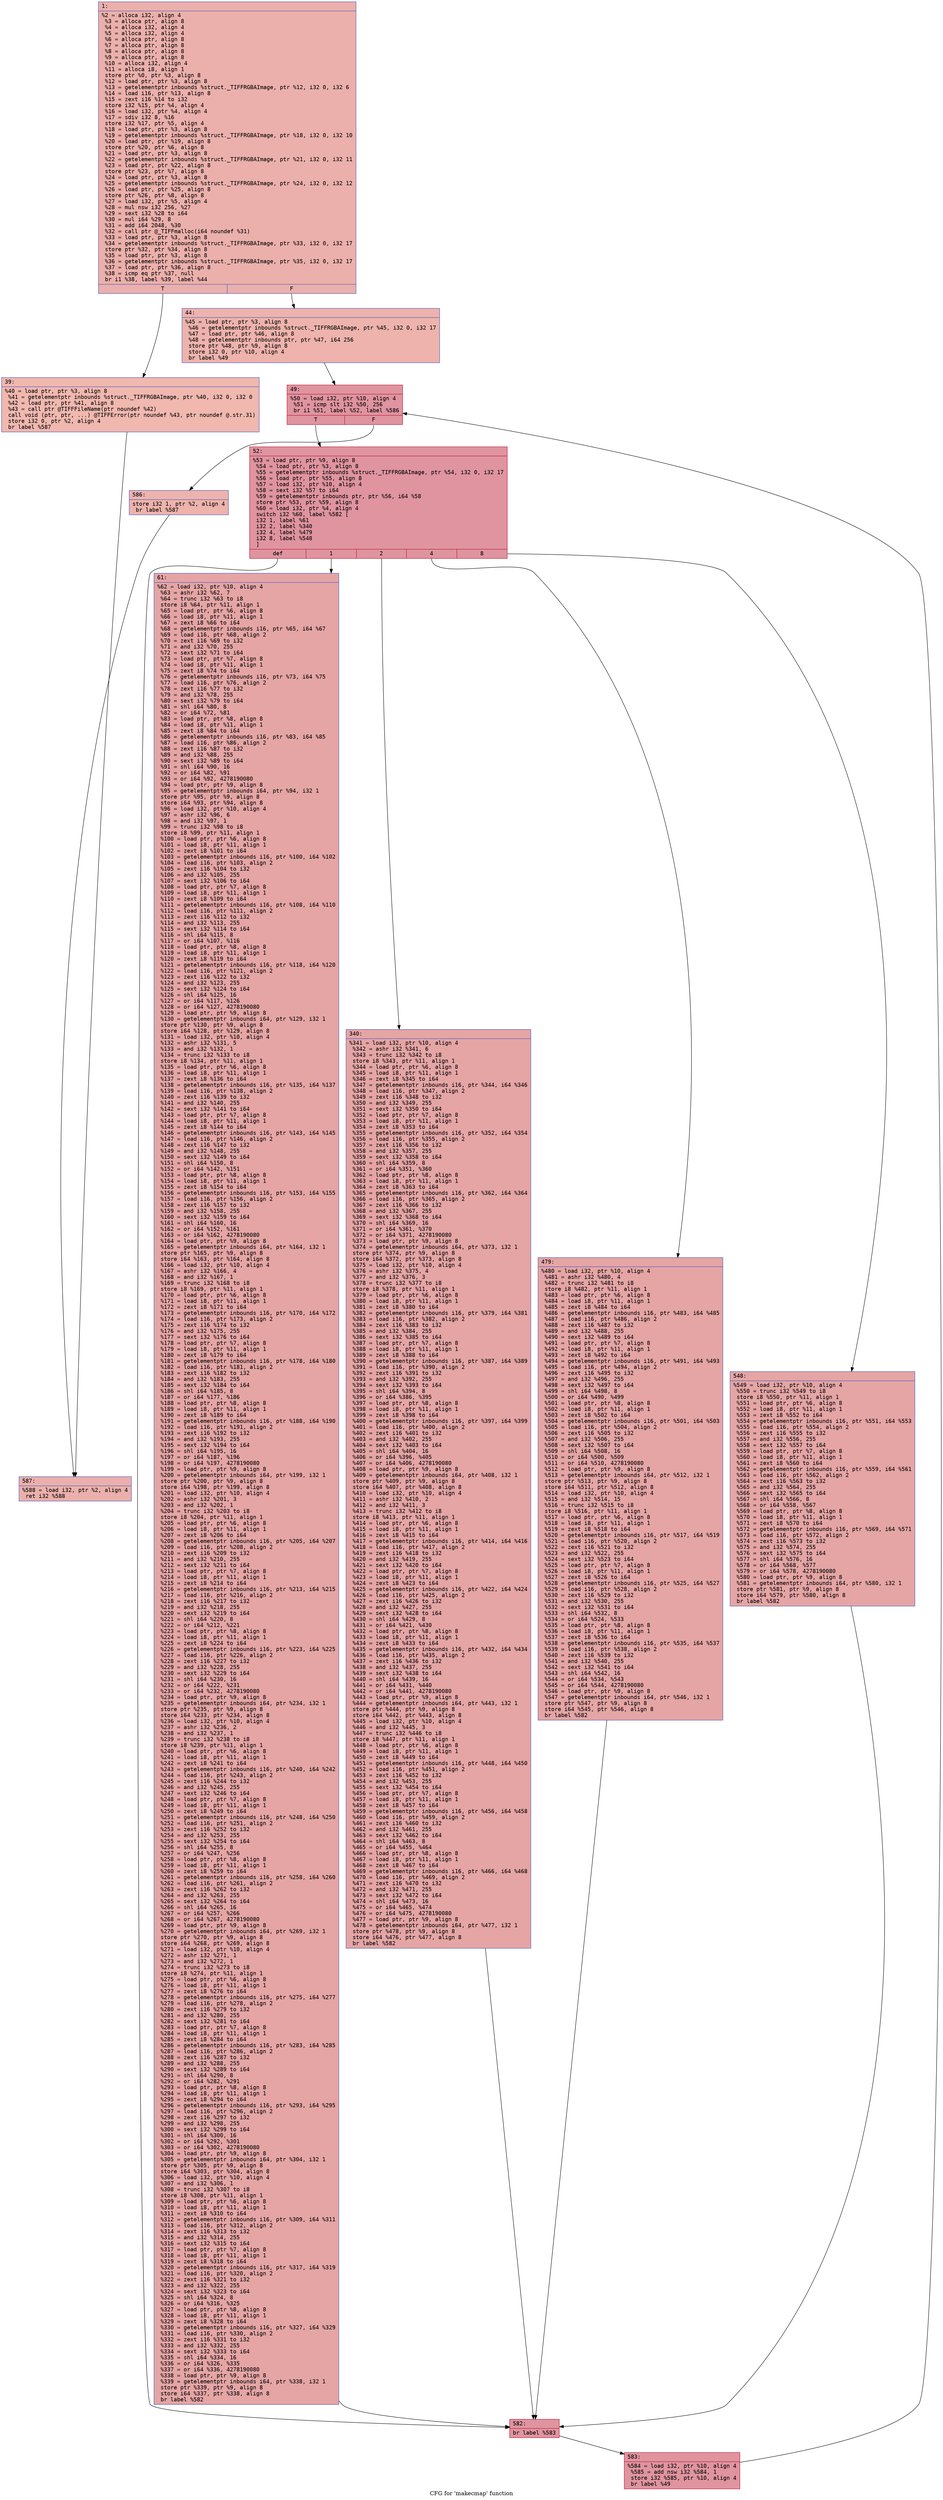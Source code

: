 digraph "CFG for 'makecmap' function" {
	label="CFG for 'makecmap' function";

	Node0x600002a25590 [shape=record,color="#3d50c3ff", style=filled, fillcolor="#d24b4070" fontname="Courier",label="{1:\l|  %2 = alloca i32, align 4\l  %3 = alloca ptr, align 8\l  %4 = alloca i32, align 4\l  %5 = alloca i32, align 4\l  %6 = alloca ptr, align 8\l  %7 = alloca ptr, align 8\l  %8 = alloca ptr, align 8\l  %9 = alloca ptr, align 8\l  %10 = alloca i32, align 4\l  %11 = alloca i8, align 1\l  store ptr %0, ptr %3, align 8\l  %12 = load ptr, ptr %3, align 8\l  %13 = getelementptr inbounds %struct._TIFFRGBAImage, ptr %12, i32 0, i32 6\l  %14 = load i16, ptr %13, align 8\l  %15 = zext i16 %14 to i32\l  store i32 %15, ptr %4, align 4\l  %16 = load i32, ptr %4, align 4\l  %17 = sdiv i32 8, %16\l  store i32 %17, ptr %5, align 4\l  %18 = load ptr, ptr %3, align 8\l  %19 = getelementptr inbounds %struct._TIFFRGBAImage, ptr %18, i32 0, i32 10\l  %20 = load ptr, ptr %19, align 8\l  store ptr %20, ptr %6, align 8\l  %21 = load ptr, ptr %3, align 8\l  %22 = getelementptr inbounds %struct._TIFFRGBAImage, ptr %21, i32 0, i32 11\l  %23 = load ptr, ptr %22, align 8\l  store ptr %23, ptr %7, align 8\l  %24 = load ptr, ptr %3, align 8\l  %25 = getelementptr inbounds %struct._TIFFRGBAImage, ptr %24, i32 0, i32 12\l  %26 = load ptr, ptr %25, align 8\l  store ptr %26, ptr %8, align 8\l  %27 = load i32, ptr %5, align 4\l  %28 = mul nsw i32 256, %27\l  %29 = sext i32 %28 to i64\l  %30 = mul i64 %29, 8\l  %31 = add i64 2048, %30\l  %32 = call ptr @_TIFFmalloc(i64 noundef %31)\l  %33 = load ptr, ptr %3, align 8\l  %34 = getelementptr inbounds %struct._TIFFRGBAImage, ptr %33, i32 0, i32 17\l  store ptr %32, ptr %34, align 8\l  %35 = load ptr, ptr %3, align 8\l  %36 = getelementptr inbounds %struct._TIFFRGBAImage, ptr %35, i32 0, i32 17\l  %37 = load ptr, ptr %36, align 8\l  %38 = icmp eq ptr %37, null\l  br i1 %38, label %39, label %44\l|{<s0>T|<s1>F}}"];
	Node0x600002a25590:s0 -> Node0x600002a255e0[tooltip="1 -> 39\nProbability 37.50%" ];
	Node0x600002a25590:s1 -> Node0x600002a25630[tooltip="1 -> 44\nProbability 62.50%" ];
	Node0x600002a255e0 [shape=record,color="#3d50c3ff", style=filled, fillcolor="#dc5d4a70" fontname="Courier",label="{39:\l|  %40 = load ptr, ptr %3, align 8\l  %41 = getelementptr inbounds %struct._TIFFRGBAImage, ptr %40, i32 0, i32 0\l  %42 = load ptr, ptr %41, align 8\l  %43 = call ptr @TIFFFileName(ptr noundef %42)\l  call void (ptr, ptr, ...) @TIFFError(ptr noundef %43, ptr noundef @.str.31)\l  store i32 0, ptr %2, align 4\l  br label %587\l}"];
	Node0x600002a255e0 -> Node0x600002a25950[tooltip="39 -> 587\nProbability 100.00%" ];
	Node0x600002a25630 [shape=record,color="#3d50c3ff", style=filled, fillcolor="#d6524470" fontname="Courier",label="{44:\l|  %45 = load ptr, ptr %3, align 8\l  %46 = getelementptr inbounds %struct._TIFFRGBAImage, ptr %45, i32 0, i32 17\l  %47 = load ptr, ptr %46, align 8\l  %48 = getelementptr inbounds ptr, ptr %47, i64 256\l  store ptr %48, ptr %9, align 8\l  store i32 0, ptr %10, align 4\l  br label %49\l}"];
	Node0x600002a25630 -> Node0x600002a25680[tooltip="44 -> 49\nProbability 100.00%" ];
	Node0x600002a25680 [shape=record,color="#b70d28ff", style=filled, fillcolor="#b70d2870" fontname="Courier",label="{49:\l|  %50 = load i32, ptr %10, align 4\l  %51 = icmp slt i32 %50, 256\l  br i1 %51, label %52, label %586\l|{<s0>T|<s1>F}}"];
	Node0x600002a25680:s0 -> Node0x600002a256d0[tooltip="49 -> 52\nProbability 96.88%" ];
	Node0x600002a25680:s1 -> Node0x600002a25900[tooltip="49 -> 586\nProbability 3.12%" ];
	Node0x600002a256d0 [shape=record,color="#b70d28ff", style=filled, fillcolor="#b70d2870" fontname="Courier",label="{52:\l|  %53 = load ptr, ptr %9, align 8\l  %54 = load ptr, ptr %3, align 8\l  %55 = getelementptr inbounds %struct._TIFFRGBAImage, ptr %54, i32 0, i32 17\l  %56 = load ptr, ptr %55, align 8\l  %57 = load i32, ptr %10, align 4\l  %58 = sext i32 %57 to i64\l  %59 = getelementptr inbounds ptr, ptr %56, i64 %58\l  store ptr %53, ptr %59, align 8\l  %60 = load i32, ptr %4, align 4\l  switch i32 %60, label %582 [\l    i32 1, label %61\l    i32 2, label %340\l    i32 4, label %479\l    i32 8, label %548\l  ]\l|{<s0>def|<s1>1|<s2>2|<s3>4|<s4>8}}"];
	Node0x600002a256d0:s0 -> Node0x600002a25860[tooltip="52 -> 582\nProbability 20.00%" ];
	Node0x600002a256d0:s1 -> Node0x600002a25720[tooltip="52 -> 61\nProbability 20.00%" ];
	Node0x600002a256d0:s2 -> Node0x600002a25770[tooltip="52 -> 340\nProbability 20.00%" ];
	Node0x600002a256d0:s3 -> Node0x600002a257c0[tooltip="52 -> 479\nProbability 20.00%" ];
	Node0x600002a256d0:s4 -> Node0x600002a25810[tooltip="52 -> 548\nProbability 20.00%" ];
	Node0x600002a25720 [shape=record,color="#3d50c3ff", style=filled, fillcolor="#c5333470" fontname="Courier",label="{61:\l|  %62 = load i32, ptr %10, align 4\l  %63 = ashr i32 %62, 7\l  %64 = trunc i32 %63 to i8\l  store i8 %64, ptr %11, align 1\l  %65 = load ptr, ptr %6, align 8\l  %66 = load i8, ptr %11, align 1\l  %67 = zext i8 %66 to i64\l  %68 = getelementptr inbounds i16, ptr %65, i64 %67\l  %69 = load i16, ptr %68, align 2\l  %70 = zext i16 %69 to i32\l  %71 = and i32 %70, 255\l  %72 = sext i32 %71 to i64\l  %73 = load ptr, ptr %7, align 8\l  %74 = load i8, ptr %11, align 1\l  %75 = zext i8 %74 to i64\l  %76 = getelementptr inbounds i16, ptr %73, i64 %75\l  %77 = load i16, ptr %76, align 2\l  %78 = zext i16 %77 to i32\l  %79 = and i32 %78, 255\l  %80 = sext i32 %79 to i64\l  %81 = shl i64 %80, 8\l  %82 = or i64 %72, %81\l  %83 = load ptr, ptr %8, align 8\l  %84 = load i8, ptr %11, align 1\l  %85 = zext i8 %84 to i64\l  %86 = getelementptr inbounds i16, ptr %83, i64 %85\l  %87 = load i16, ptr %86, align 2\l  %88 = zext i16 %87 to i32\l  %89 = and i32 %88, 255\l  %90 = sext i32 %89 to i64\l  %91 = shl i64 %90, 16\l  %92 = or i64 %82, %91\l  %93 = or i64 %92, 4278190080\l  %94 = load ptr, ptr %9, align 8\l  %95 = getelementptr inbounds i64, ptr %94, i32 1\l  store ptr %95, ptr %9, align 8\l  store i64 %93, ptr %94, align 8\l  %96 = load i32, ptr %10, align 4\l  %97 = ashr i32 %96, 6\l  %98 = and i32 %97, 1\l  %99 = trunc i32 %98 to i8\l  store i8 %99, ptr %11, align 1\l  %100 = load ptr, ptr %6, align 8\l  %101 = load i8, ptr %11, align 1\l  %102 = zext i8 %101 to i64\l  %103 = getelementptr inbounds i16, ptr %100, i64 %102\l  %104 = load i16, ptr %103, align 2\l  %105 = zext i16 %104 to i32\l  %106 = and i32 %105, 255\l  %107 = sext i32 %106 to i64\l  %108 = load ptr, ptr %7, align 8\l  %109 = load i8, ptr %11, align 1\l  %110 = zext i8 %109 to i64\l  %111 = getelementptr inbounds i16, ptr %108, i64 %110\l  %112 = load i16, ptr %111, align 2\l  %113 = zext i16 %112 to i32\l  %114 = and i32 %113, 255\l  %115 = sext i32 %114 to i64\l  %116 = shl i64 %115, 8\l  %117 = or i64 %107, %116\l  %118 = load ptr, ptr %8, align 8\l  %119 = load i8, ptr %11, align 1\l  %120 = zext i8 %119 to i64\l  %121 = getelementptr inbounds i16, ptr %118, i64 %120\l  %122 = load i16, ptr %121, align 2\l  %123 = zext i16 %122 to i32\l  %124 = and i32 %123, 255\l  %125 = sext i32 %124 to i64\l  %126 = shl i64 %125, 16\l  %127 = or i64 %117, %126\l  %128 = or i64 %127, 4278190080\l  %129 = load ptr, ptr %9, align 8\l  %130 = getelementptr inbounds i64, ptr %129, i32 1\l  store ptr %130, ptr %9, align 8\l  store i64 %128, ptr %129, align 8\l  %131 = load i32, ptr %10, align 4\l  %132 = ashr i32 %131, 5\l  %133 = and i32 %132, 1\l  %134 = trunc i32 %133 to i8\l  store i8 %134, ptr %11, align 1\l  %135 = load ptr, ptr %6, align 8\l  %136 = load i8, ptr %11, align 1\l  %137 = zext i8 %136 to i64\l  %138 = getelementptr inbounds i16, ptr %135, i64 %137\l  %139 = load i16, ptr %138, align 2\l  %140 = zext i16 %139 to i32\l  %141 = and i32 %140, 255\l  %142 = sext i32 %141 to i64\l  %143 = load ptr, ptr %7, align 8\l  %144 = load i8, ptr %11, align 1\l  %145 = zext i8 %144 to i64\l  %146 = getelementptr inbounds i16, ptr %143, i64 %145\l  %147 = load i16, ptr %146, align 2\l  %148 = zext i16 %147 to i32\l  %149 = and i32 %148, 255\l  %150 = sext i32 %149 to i64\l  %151 = shl i64 %150, 8\l  %152 = or i64 %142, %151\l  %153 = load ptr, ptr %8, align 8\l  %154 = load i8, ptr %11, align 1\l  %155 = zext i8 %154 to i64\l  %156 = getelementptr inbounds i16, ptr %153, i64 %155\l  %157 = load i16, ptr %156, align 2\l  %158 = zext i16 %157 to i32\l  %159 = and i32 %158, 255\l  %160 = sext i32 %159 to i64\l  %161 = shl i64 %160, 16\l  %162 = or i64 %152, %161\l  %163 = or i64 %162, 4278190080\l  %164 = load ptr, ptr %9, align 8\l  %165 = getelementptr inbounds i64, ptr %164, i32 1\l  store ptr %165, ptr %9, align 8\l  store i64 %163, ptr %164, align 8\l  %166 = load i32, ptr %10, align 4\l  %167 = ashr i32 %166, 4\l  %168 = and i32 %167, 1\l  %169 = trunc i32 %168 to i8\l  store i8 %169, ptr %11, align 1\l  %170 = load ptr, ptr %6, align 8\l  %171 = load i8, ptr %11, align 1\l  %172 = zext i8 %171 to i64\l  %173 = getelementptr inbounds i16, ptr %170, i64 %172\l  %174 = load i16, ptr %173, align 2\l  %175 = zext i16 %174 to i32\l  %176 = and i32 %175, 255\l  %177 = sext i32 %176 to i64\l  %178 = load ptr, ptr %7, align 8\l  %179 = load i8, ptr %11, align 1\l  %180 = zext i8 %179 to i64\l  %181 = getelementptr inbounds i16, ptr %178, i64 %180\l  %182 = load i16, ptr %181, align 2\l  %183 = zext i16 %182 to i32\l  %184 = and i32 %183, 255\l  %185 = sext i32 %184 to i64\l  %186 = shl i64 %185, 8\l  %187 = or i64 %177, %186\l  %188 = load ptr, ptr %8, align 8\l  %189 = load i8, ptr %11, align 1\l  %190 = zext i8 %189 to i64\l  %191 = getelementptr inbounds i16, ptr %188, i64 %190\l  %192 = load i16, ptr %191, align 2\l  %193 = zext i16 %192 to i32\l  %194 = and i32 %193, 255\l  %195 = sext i32 %194 to i64\l  %196 = shl i64 %195, 16\l  %197 = or i64 %187, %196\l  %198 = or i64 %197, 4278190080\l  %199 = load ptr, ptr %9, align 8\l  %200 = getelementptr inbounds i64, ptr %199, i32 1\l  store ptr %200, ptr %9, align 8\l  store i64 %198, ptr %199, align 8\l  %201 = load i32, ptr %10, align 4\l  %202 = ashr i32 %201, 3\l  %203 = and i32 %202, 1\l  %204 = trunc i32 %203 to i8\l  store i8 %204, ptr %11, align 1\l  %205 = load ptr, ptr %6, align 8\l  %206 = load i8, ptr %11, align 1\l  %207 = zext i8 %206 to i64\l  %208 = getelementptr inbounds i16, ptr %205, i64 %207\l  %209 = load i16, ptr %208, align 2\l  %210 = zext i16 %209 to i32\l  %211 = and i32 %210, 255\l  %212 = sext i32 %211 to i64\l  %213 = load ptr, ptr %7, align 8\l  %214 = load i8, ptr %11, align 1\l  %215 = zext i8 %214 to i64\l  %216 = getelementptr inbounds i16, ptr %213, i64 %215\l  %217 = load i16, ptr %216, align 2\l  %218 = zext i16 %217 to i32\l  %219 = and i32 %218, 255\l  %220 = sext i32 %219 to i64\l  %221 = shl i64 %220, 8\l  %222 = or i64 %212, %221\l  %223 = load ptr, ptr %8, align 8\l  %224 = load i8, ptr %11, align 1\l  %225 = zext i8 %224 to i64\l  %226 = getelementptr inbounds i16, ptr %223, i64 %225\l  %227 = load i16, ptr %226, align 2\l  %228 = zext i16 %227 to i32\l  %229 = and i32 %228, 255\l  %230 = sext i32 %229 to i64\l  %231 = shl i64 %230, 16\l  %232 = or i64 %222, %231\l  %233 = or i64 %232, 4278190080\l  %234 = load ptr, ptr %9, align 8\l  %235 = getelementptr inbounds i64, ptr %234, i32 1\l  store ptr %235, ptr %9, align 8\l  store i64 %233, ptr %234, align 8\l  %236 = load i32, ptr %10, align 4\l  %237 = ashr i32 %236, 2\l  %238 = and i32 %237, 1\l  %239 = trunc i32 %238 to i8\l  store i8 %239, ptr %11, align 1\l  %240 = load ptr, ptr %6, align 8\l  %241 = load i8, ptr %11, align 1\l  %242 = zext i8 %241 to i64\l  %243 = getelementptr inbounds i16, ptr %240, i64 %242\l  %244 = load i16, ptr %243, align 2\l  %245 = zext i16 %244 to i32\l  %246 = and i32 %245, 255\l  %247 = sext i32 %246 to i64\l  %248 = load ptr, ptr %7, align 8\l  %249 = load i8, ptr %11, align 1\l  %250 = zext i8 %249 to i64\l  %251 = getelementptr inbounds i16, ptr %248, i64 %250\l  %252 = load i16, ptr %251, align 2\l  %253 = zext i16 %252 to i32\l  %254 = and i32 %253, 255\l  %255 = sext i32 %254 to i64\l  %256 = shl i64 %255, 8\l  %257 = or i64 %247, %256\l  %258 = load ptr, ptr %8, align 8\l  %259 = load i8, ptr %11, align 1\l  %260 = zext i8 %259 to i64\l  %261 = getelementptr inbounds i16, ptr %258, i64 %260\l  %262 = load i16, ptr %261, align 2\l  %263 = zext i16 %262 to i32\l  %264 = and i32 %263, 255\l  %265 = sext i32 %264 to i64\l  %266 = shl i64 %265, 16\l  %267 = or i64 %257, %266\l  %268 = or i64 %267, 4278190080\l  %269 = load ptr, ptr %9, align 8\l  %270 = getelementptr inbounds i64, ptr %269, i32 1\l  store ptr %270, ptr %9, align 8\l  store i64 %268, ptr %269, align 8\l  %271 = load i32, ptr %10, align 4\l  %272 = ashr i32 %271, 1\l  %273 = and i32 %272, 1\l  %274 = trunc i32 %273 to i8\l  store i8 %274, ptr %11, align 1\l  %275 = load ptr, ptr %6, align 8\l  %276 = load i8, ptr %11, align 1\l  %277 = zext i8 %276 to i64\l  %278 = getelementptr inbounds i16, ptr %275, i64 %277\l  %279 = load i16, ptr %278, align 2\l  %280 = zext i16 %279 to i32\l  %281 = and i32 %280, 255\l  %282 = sext i32 %281 to i64\l  %283 = load ptr, ptr %7, align 8\l  %284 = load i8, ptr %11, align 1\l  %285 = zext i8 %284 to i64\l  %286 = getelementptr inbounds i16, ptr %283, i64 %285\l  %287 = load i16, ptr %286, align 2\l  %288 = zext i16 %287 to i32\l  %289 = and i32 %288, 255\l  %290 = sext i32 %289 to i64\l  %291 = shl i64 %290, 8\l  %292 = or i64 %282, %291\l  %293 = load ptr, ptr %8, align 8\l  %294 = load i8, ptr %11, align 1\l  %295 = zext i8 %294 to i64\l  %296 = getelementptr inbounds i16, ptr %293, i64 %295\l  %297 = load i16, ptr %296, align 2\l  %298 = zext i16 %297 to i32\l  %299 = and i32 %298, 255\l  %300 = sext i32 %299 to i64\l  %301 = shl i64 %300, 16\l  %302 = or i64 %292, %301\l  %303 = or i64 %302, 4278190080\l  %304 = load ptr, ptr %9, align 8\l  %305 = getelementptr inbounds i64, ptr %304, i32 1\l  store ptr %305, ptr %9, align 8\l  store i64 %303, ptr %304, align 8\l  %306 = load i32, ptr %10, align 4\l  %307 = and i32 %306, 1\l  %308 = trunc i32 %307 to i8\l  store i8 %308, ptr %11, align 1\l  %309 = load ptr, ptr %6, align 8\l  %310 = load i8, ptr %11, align 1\l  %311 = zext i8 %310 to i64\l  %312 = getelementptr inbounds i16, ptr %309, i64 %311\l  %313 = load i16, ptr %312, align 2\l  %314 = zext i16 %313 to i32\l  %315 = and i32 %314, 255\l  %316 = sext i32 %315 to i64\l  %317 = load ptr, ptr %7, align 8\l  %318 = load i8, ptr %11, align 1\l  %319 = zext i8 %318 to i64\l  %320 = getelementptr inbounds i16, ptr %317, i64 %319\l  %321 = load i16, ptr %320, align 2\l  %322 = zext i16 %321 to i32\l  %323 = and i32 %322, 255\l  %324 = sext i32 %323 to i64\l  %325 = shl i64 %324, 8\l  %326 = or i64 %316, %325\l  %327 = load ptr, ptr %8, align 8\l  %328 = load i8, ptr %11, align 1\l  %329 = zext i8 %328 to i64\l  %330 = getelementptr inbounds i16, ptr %327, i64 %329\l  %331 = load i16, ptr %330, align 2\l  %332 = zext i16 %331 to i32\l  %333 = and i32 %332, 255\l  %334 = sext i32 %333 to i64\l  %335 = shl i64 %334, 16\l  %336 = or i64 %326, %335\l  %337 = or i64 %336, 4278190080\l  %338 = load ptr, ptr %9, align 8\l  %339 = getelementptr inbounds i64, ptr %338, i32 1\l  store ptr %339, ptr %9, align 8\l  store i64 %337, ptr %338, align 8\l  br label %582\l}"];
	Node0x600002a25720 -> Node0x600002a25860[tooltip="61 -> 582\nProbability 100.00%" ];
	Node0x600002a25770 [shape=record,color="#3d50c3ff", style=filled, fillcolor="#c5333470" fontname="Courier",label="{340:\l|  %341 = load i32, ptr %10, align 4\l  %342 = ashr i32 %341, 6\l  %343 = trunc i32 %342 to i8\l  store i8 %343, ptr %11, align 1\l  %344 = load ptr, ptr %6, align 8\l  %345 = load i8, ptr %11, align 1\l  %346 = zext i8 %345 to i64\l  %347 = getelementptr inbounds i16, ptr %344, i64 %346\l  %348 = load i16, ptr %347, align 2\l  %349 = zext i16 %348 to i32\l  %350 = and i32 %349, 255\l  %351 = sext i32 %350 to i64\l  %352 = load ptr, ptr %7, align 8\l  %353 = load i8, ptr %11, align 1\l  %354 = zext i8 %353 to i64\l  %355 = getelementptr inbounds i16, ptr %352, i64 %354\l  %356 = load i16, ptr %355, align 2\l  %357 = zext i16 %356 to i32\l  %358 = and i32 %357, 255\l  %359 = sext i32 %358 to i64\l  %360 = shl i64 %359, 8\l  %361 = or i64 %351, %360\l  %362 = load ptr, ptr %8, align 8\l  %363 = load i8, ptr %11, align 1\l  %364 = zext i8 %363 to i64\l  %365 = getelementptr inbounds i16, ptr %362, i64 %364\l  %366 = load i16, ptr %365, align 2\l  %367 = zext i16 %366 to i32\l  %368 = and i32 %367, 255\l  %369 = sext i32 %368 to i64\l  %370 = shl i64 %369, 16\l  %371 = or i64 %361, %370\l  %372 = or i64 %371, 4278190080\l  %373 = load ptr, ptr %9, align 8\l  %374 = getelementptr inbounds i64, ptr %373, i32 1\l  store ptr %374, ptr %9, align 8\l  store i64 %372, ptr %373, align 8\l  %375 = load i32, ptr %10, align 4\l  %376 = ashr i32 %375, 4\l  %377 = and i32 %376, 3\l  %378 = trunc i32 %377 to i8\l  store i8 %378, ptr %11, align 1\l  %379 = load ptr, ptr %6, align 8\l  %380 = load i8, ptr %11, align 1\l  %381 = zext i8 %380 to i64\l  %382 = getelementptr inbounds i16, ptr %379, i64 %381\l  %383 = load i16, ptr %382, align 2\l  %384 = zext i16 %383 to i32\l  %385 = and i32 %384, 255\l  %386 = sext i32 %385 to i64\l  %387 = load ptr, ptr %7, align 8\l  %388 = load i8, ptr %11, align 1\l  %389 = zext i8 %388 to i64\l  %390 = getelementptr inbounds i16, ptr %387, i64 %389\l  %391 = load i16, ptr %390, align 2\l  %392 = zext i16 %391 to i32\l  %393 = and i32 %392, 255\l  %394 = sext i32 %393 to i64\l  %395 = shl i64 %394, 8\l  %396 = or i64 %386, %395\l  %397 = load ptr, ptr %8, align 8\l  %398 = load i8, ptr %11, align 1\l  %399 = zext i8 %398 to i64\l  %400 = getelementptr inbounds i16, ptr %397, i64 %399\l  %401 = load i16, ptr %400, align 2\l  %402 = zext i16 %401 to i32\l  %403 = and i32 %402, 255\l  %404 = sext i32 %403 to i64\l  %405 = shl i64 %404, 16\l  %406 = or i64 %396, %405\l  %407 = or i64 %406, 4278190080\l  %408 = load ptr, ptr %9, align 8\l  %409 = getelementptr inbounds i64, ptr %408, i32 1\l  store ptr %409, ptr %9, align 8\l  store i64 %407, ptr %408, align 8\l  %410 = load i32, ptr %10, align 4\l  %411 = ashr i32 %410, 2\l  %412 = and i32 %411, 3\l  %413 = trunc i32 %412 to i8\l  store i8 %413, ptr %11, align 1\l  %414 = load ptr, ptr %6, align 8\l  %415 = load i8, ptr %11, align 1\l  %416 = zext i8 %415 to i64\l  %417 = getelementptr inbounds i16, ptr %414, i64 %416\l  %418 = load i16, ptr %417, align 2\l  %419 = zext i16 %418 to i32\l  %420 = and i32 %419, 255\l  %421 = sext i32 %420 to i64\l  %422 = load ptr, ptr %7, align 8\l  %423 = load i8, ptr %11, align 1\l  %424 = zext i8 %423 to i64\l  %425 = getelementptr inbounds i16, ptr %422, i64 %424\l  %426 = load i16, ptr %425, align 2\l  %427 = zext i16 %426 to i32\l  %428 = and i32 %427, 255\l  %429 = sext i32 %428 to i64\l  %430 = shl i64 %429, 8\l  %431 = or i64 %421, %430\l  %432 = load ptr, ptr %8, align 8\l  %433 = load i8, ptr %11, align 1\l  %434 = zext i8 %433 to i64\l  %435 = getelementptr inbounds i16, ptr %432, i64 %434\l  %436 = load i16, ptr %435, align 2\l  %437 = zext i16 %436 to i32\l  %438 = and i32 %437, 255\l  %439 = sext i32 %438 to i64\l  %440 = shl i64 %439, 16\l  %441 = or i64 %431, %440\l  %442 = or i64 %441, 4278190080\l  %443 = load ptr, ptr %9, align 8\l  %444 = getelementptr inbounds i64, ptr %443, i32 1\l  store ptr %444, ptr %9, align 8\l  store i64 %442, ptr %443, align 8\l  %445 = load i32, ptr %10, align 4\l  %446 = and i32 %445, 3\l  %447 = trunc i32 %446 to i8\l  store i8 %447, ptr %11, align 1\l  %448 = load ptr, ptr %6, align 8\l  %449 = load i8, ptr %11, align 1\l  %450 = zext i8 %449 to i64\l  %451 = getelementptr inbounds i16, ptr %448, i64 %450\l  %452 = load i16, ptr %451, align 2\l  %453 = zext i16 %452 to i32\l  %454 = and i32 %453, 255\l  %455 = sext i32 %454 to i64\l  %456 = load ptr, ptr %7, align 8\l  %457 = load i8, ptr %11, align 1\l  %458 = zext i8 %457 to i64\l  %459 = getelementptr inbounds i16, ptr %456, i64 %458\l  %460 = load i16, ptr %459, align 2\l  %461 = zext i16 %460 to i32\l  %462 = and i32 %461, 255\l  %463 = sext i32 %462 to i64\l  %464 = shl i64 %463, 8\l  %465 = or i64 %455, %464\l  %466 = load ptr, ptr %8, align 8\l  %467 = load i8, ptr %11, align 1\l  %468 = zext i8 %467 to i64\l  %469 = getelementptr inbounds i16, ptr %466, i64 %468\l  %470 = load i16, ptr %469, align 2\l  %471 = zext i16 %470 to i32\l  %472 = and i32 %471, 255\l  %473 = sext i32 %472 to i64\l  %474 = shl i64 %473, 16\l  %475 = or i64 %465, %474\l  %476 = or i64 %475, 4278190080\l  %477 = load ptr, ptr %9, align 8\l  %478 = getelementptr inbounds i64, ptr %477, i32 1\l  store ptr %478, ptr %9, align 8\l  store i64 %476, ptr %477, align 8\l  br label %582\l}"];
	Node0x600002a25770 -> Node0x600002a25860[tooltip="340 -> 582\nProbability 100.00%" ];
	Node0x600002a257c0 [shape=record,color="#3d50c3ff", style=filled, fillcolor="#c5333470" fontname="Courier",label="{479:\l|  %480 = load i32, ptr %10, align 4\l  %481 = ashr i32 %480, 4\l  %482 = trunc i32 %481 to i8\l  store i8 %482, ptr %11, align 1\l  %483 = load ptr, ptr %6, align 8\l  %484 = load i8, ptr %11, align 1\l  %485 = zext i8 %484 to i64\l  %486 = getelementptr inbounds i16, ptr %483, i64 %485\l  %487 = load i16, ptr %486, align 2\l  %488 = zext i16 %487 to i32\l  %489 = and i32 %488, 255\l  %490 = sext i32 %489 to i64\l  %491 = load ptr, ptr %7, align 8\l  %492 = load i8, ptr %11, align 1\l  %493 = zext i8 %492 to i64\l  %494 = getelementptr inbounds i16, ptr %491, i64 %493\l  %495 = load i16, ptr %494, align 2\l  %496 = zext i16 %495 to i32\l  %497 = and i32 %496, 255\l  %498 = sext i32 %497 to i64\l  %499 = shl i64 %498, 8\l  %500 = or i64 %490, %499\l  %501 = load ptr, ptr %8, align 8\l  %502 = load i8, ptr %11, align 1\l  %503 = zext i8 %502 to i64\l  %504 = getelementptr inbounds i16, ptr %501, i64 %503\l  %505 = load i16, ptr %504, align 2\l  %506 = zext i16 %505 to i32\l  %507 = and i32 %506, 255\l  %508 = sext i32 %507 to i64\l  %509 = shl i64 %508, 16\l  %510 = or i64 %500, %509\l  %511 = or i64 %510, 4278190080\l  %512 = load ptr, ptr %9, align 8\l  %513 = getelementptr inbounds i64, ptr %512, i32 1\l  store ptr %513, ptr %9, align 8\l  store i64 %511, ptr %512, align 8\l  %514 = load i32, ptr %10, align 4\l  %515 = and i32 %514, 15\l  %516 = trunc i32 %515 to i8\l  store i8 %516, ptr %11, align 1\l  %517 = load ptr, ptr %6, align 8\l  %518 = load i8, ptr %11, align 1\l  %519 = zext i8 %518 to i64\l  %520 = getelementptr inbounds i16, ptr %517, i64 %519\l  %521 = load i16, ptr %520, align 2\l  %522 = zext i16 %521 to i32\l  %523 = and i32 %522, 255\l  %524 = sext i32 %523 to i64\l  %525 = load ptr, ptr %7, align 8\l  %526 = load i8, ptr %11, align 1\l  %527 = zext i8 %526 to i64\l  %528 = getelementptr inbounds i16, ptr %525, i64 %527\l  %529 = load i16, ptr %528, align 2\l  %530 = zext i16 %529 to i32\l  %531 = and i32 %530, 255\l  %532 = sext i32 %531 to i64\l  %533 = shl i64 %532, 8\l  %534 = or i64 %524, %533\l  %535 = load ptr, ptr %8, align 8\l  %536 = load i8, ptr %11, align 1\l  %537 = zext i8 %536 to i64\l  %538 = getelementptr inbounds i16, ptr %535, i64 %537\l  %539 = load i16, ptr %538, align 2\l  %540 = zext i16 %539 to i32\l  %541 = and i32 %540, 255\l  %542 = sext i32 %541 to i64\l  %543 = shl i64 %542, 16\l  %544 = or i64 %534, %543\l  %545 = or i64 %544, 4278190080\l  %546 = load ptr, ptr %9, align 8\l  %547 = getelementptr inbounds i64, ptr %546, i32 1\l  store ptr %547, ptr %9, align 8\l  store i64 %545, ptr %546, align 8\l  br label %582\l}"];
	Node0x600002a257c0 -> Node0x600002a25860[tooltip="479 -> 582\nProbability 100.00%" ];
	Node0x600002a25810 [shape=record,color="#3d50c3ff", style=filled, fillcolor="#c5333470" fontname="Courier",label="{548:\l|  %549 = load i32, ptr %10, align 4\l  %550 = trunc i32 %549 to i8\l  store i8 %550, ptr %11, align 1\l  %551 = load ptr, ptr %6, align 8\l  %552 = load i8, ptr %11, align 1\l  %553 = zext i8 %552 to i64\l  %554 = getelementptr inbounds i16, ptr %551, i64 %553\l  %555 = load i16, ptr %554, align 2\l  %556 = zext i16 %555 to i32\l  %557 = and i32 %556, 255\l  %558 = sext i32 %557 to i64\l  %559 = load ptr, ptr %7, align 8\l  %560 = load i8, ptr %11, align 1\l  %561 = zext i8 %560 to i64\l  %562 = getelementptr inbounds i16, ptr %559, i64 %561\l  %563 = load i16, ptr %562, align 2\l  %564 = zext i16 %563 to i32\l  %565 = and i32 %564, 255\l  %566 = sext i32 %565 to i64\l  %567 = shl i64 %566, 8\l  %568 = or i64 %558, %567\l  %569 = load ptr, ptr %8, align 8\l  %570 = load i8, ptr %11, align 1\l  %571 = zext i8 %570 to i64\l  %572 = getelementptr inbounds i16, ptr %569, i64 %571\l  %573 = load i16, ptr %572, align 2\l  %574 = zext i16 %573 to i32\l  %575 = and i32 %574, 255\l  %576 = sext i32 %575 to i64\l  %577 = shl i64 %576, 16\l  %578 = or i64 %568, %577\l  %579 = or i64 %578, 4278190080\l  %580 = load ptr, ptr %9, align 8\l  %581 = getelementptr inbounds i64, ptr %580, i32 1\l  store ptr %581, ptr %9, align 8\l  store i64 %579, ptr %580, align 8\l  br label %582\l}"];
	Node0x600002a25810 -> Node0x600002a25860[tooltip="548 -> 582\nProbability 100.00%" ];
	Node0x600002a25860 [shape=record,color="#b70d28ff", style=filled, fillcolor="#b70d2870" fontname="Courier",label="{582:\l|  br label %583\l}"];
	Node0x600002a25860 -> Node0x600002a258b0[tooltip="582 -> 583\nProbability 100.00%" ];
	Node0x600002a258b0 [shape=record,color="#b70d28ff", style=filled, fillcolor="#b70d2870" fontname="Courier",label="{583:\l|  %584 = load i32, ptr %10, align 4\l  %585 = add nsw i32 %584, 1\l  store i32 %585, ptr %10, align 4\l  br label %49\l}"];
	Node0x600002a258b0 -> Node0x600002a25680[tooltip="583 -> 49\nProbability 100.00%" ];
	Node0x600002a25900 [shape=record,color="#3d50c3ff", style=filled, fillcolor="#d6524470" fontname="Courier",label="{586:\l|  store i32 1, ptr %2, align 4\l  br label %587\l}"];
	Node0x600002a25900 -> Node0x600002a25950[tooltip="586 -> 587\nProbability 100.00%" ];
	Node0x600002a25950 [shape=record,color="#3d50c3ff", style=filled, fillcolor="#d24b4070" fontname="Courier",label="{587:\l|  %588 = load i32, ptr %2, align 4\l  ret i32 %588\l}"];
}
